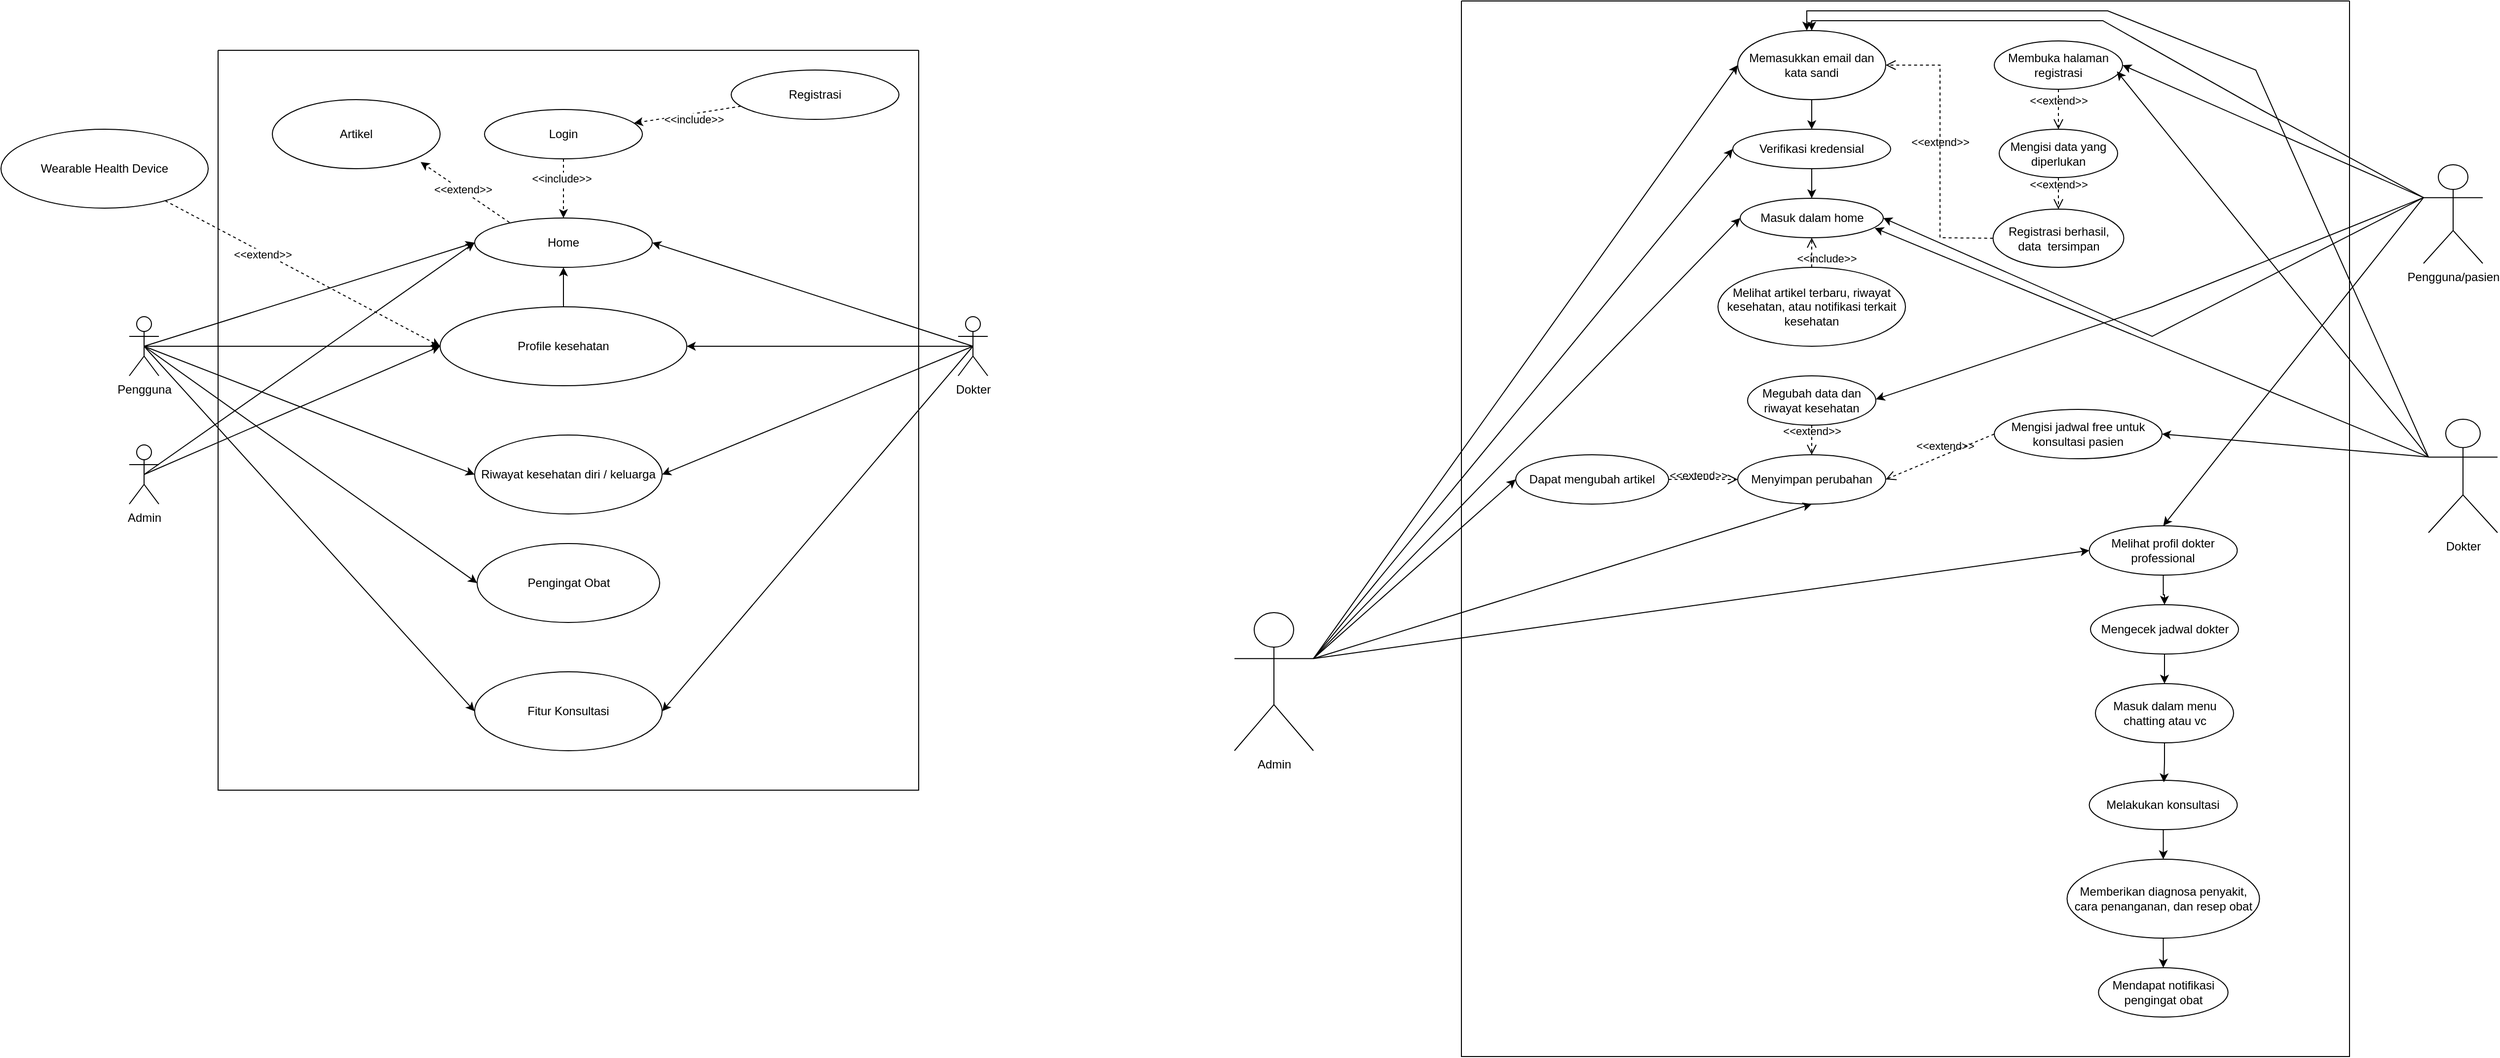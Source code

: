 <mxfile version="24.7.12">
  <diagram name="Page-1" id="B0hmuPbm0VEshT8cctYc">
    <mxGraphModel dx="1412" dy="1705" grid="1" gridSize="10" guides="1" tooltips="1" connect="1" arrows="1" fold="1" page="1" pageScale="1" pageWidth="850" pageHeight="1100" math="0" shadow="0">
      <root>
        <mxCell id="0" />
        <mxCell id="1" parent="0" />
        <mxCell id="uNBusU7-LIBpm6ln_LhO-8" style="rounded=0;orthogonalLoop=1;jettySize=auto;html=1;entryX=0;entryY=0.5;entryDx=0;entryDy=0;exitX=0.5;exitY=0.5;exitDx=0;exitDy=0;exitPerimeter=0;" parent="1" source="uNBusU7-LIBpm6ln_LhO-1" target="uNBusU7-LIBpm6ln_LhO-9" edge="1">
          <mxGeometry relative="1" as="geometry">
            <mxPoint x="170" y="-80" as="sourcePoint" />
          </mxGeometry>
        </mxCell>
        <mxCell id="uNBusU7-LIBpm6ln_LhO-23" style="rounded=0;orthogonalLoop=1;jettySize=auto;html=1;exitX=0.5;exitY=0.5;exitDx=0;exitDy=0;exitPerimeter=0;" parent="1" source="uNBusU7-LIBpm6ln_LhO-1" target="uNBusU7-LIBpm6ln_LhO-17" edge="1">
          <mxGeometry relative="1" as="geometry" />
        </mxCell>
        <mxCell id="uNBusU7-LIBpm6ln_LhO-27" style="rounded=0;orthogonalLoop=1;jettySize=auto;html=1;entryX=0;entryY=0.5;entryDx=0;entryDy=0;exitX=0.5;exitY=0.5;exitDx=0;exitDy=0;exitPerimeter=0;" parent="1" source="uNBusU7-LIBpm6ln_LhO-1" target="uNBusU7-LIBpm6ln_LhO-25" edge="1">
          <mxGeometry relative="1" as="geometry" />
        </mxCell>
        <mxCell id="uNBusU7-LIBpm6ln_LhO-29" style="rounded=0;orthogonalLoop=1;jettySize=auto;html=1;entryX=0;entryY=0.5;entryDx=0;entryDy=0;exitX=0.5;exitY=0.5;exitDx=0;exitDy=0;exitPerimeter=0;" parent="1" source="uNBusU7-LIBpm6ln_LhO-1" target="uNBusU7-LIBpm6ln_LhO-26" edge="1">
          <mxGeometry relative="1" as="geometry" />
        </mxCell>
        <mxCell id="uNBusU7-LIBpm6ln_LhO-31" style="rounded=0;orthogonalLoop=1;jettySize=auto;html=1;entryX=0;entryY=0.5;entryDx=0;entryDy=0;exitX=0.5;exitY=0.5;exitDx=0;exitDy=0;exitPerimeter=0;" parent="1" source="uNBusU7-LIBpm6ln_LhO-1" target="uNBusU7-LIBpm6ln_LhO-24" edge="1">
          <mxGeometry relative="1" as="geometry" />
        </mxCell>
        <mxCell id="uNBusU7-LIBpm6ln_LhO-1" value="Pengguna" style="shape=umlActor;verticalLabelPosition=bottom;verticalAlign=top;html=1;outlineConnect=0;" parent="1" vertex="1">
          <mxGeometry x="140" y="-100" width="30" height="60" as="geometry" />
        </mxCell>
        <mxCell id="uNBusU7-LIBpm6ln_LhO-19" style="rounded=0;orthogonalLoop=1;jettySize=auto;html=1;entryX=0;entryY=0.5;entryDx=0;entryDy=0;exitX=0.5;exitY=0.5;exitDx=0;exitDy=0;exitPerimeter=0;" parent="1" source="uNBusU7-LIBpm6ln_LhO-2" target="uNBusU7-LIBpm6ln_LhO-17" edge="1">
          <mxGeometry relative="1" as="geometry" />
        </mxCell>
        <mxCell id="uNBusU7-LIBpm6ln_LhO-2" value="Admin" style="shape=umlActor;verticalLabelPosition=bottom;verticalAlign=top;html=1;outlineConnect=0;" parent="1" vertex="1">
          <mxGeometry x="140" y="30" width="30" height="60" as="geometry" />
        </mxCell>
        <mxCell id="uNBusU7-LIBpm6ln_LhO-11" style="rounded=0;orthogonalLoop=1;jettySize=auto;html=1;entryX=1;entryY=0.5;entryDx=0;entryDy=0;exitX=0.5;exitY=0.5;exitDx=0;exitDy=0;exitPerimeter=0;" parent="1" source="uNBusU7-LIBpm6ln_LhO-3" target="uNBusU7-LIBpm6ln_LhO-9" edge="1">
          <mxGeometry relative="1" as="geometry" />
        </mxCell>
        <mxCell id="uNBusU7-LIBpm6ln_LhO-20" style="rounded=0;orthogonalLoop=1;jettySize=auto;html=1;entryX=1;entryY=0.5;entryDx=0;entryDy=0;exitX=0.5;exitY=0.5;exitDx=0;exitDy=0;exitPerimeter=0;" parent="1" source="uNBusU7-LIBpm6ln_LhO-3" target="uNBusU7-LIBpm6ln_LhO-17" edge="1">
          <mxGeometry relative="1" as="geometry" />
        </mxCell>
        <mxCell id="uNBusU7-LIBpm6ln_LhO-28" style="rounded=0;orthogonalLoop=1;jettySize=auto;html=1;entryX=1;entryY=0.5;entryDx=0;entryDy=0;exitX=0.5;exitY=0.5;exitDx=0;exitDy=0;exitPerimeter=0;" parent="1" source="uNBusU7-LIBpm6ln_LhO-3" target="uNBusU7-LIBpm6ln_LhO-25" edge="1">
          <mxGeometry relative="1" as="geometry" />
        </mxCell>
        <mxCell id="uNBusU7-LIBpm6ln_LhO-30" style="rounded=0;orthogonalLoop=1;jettySize=auto;html=1;entryX=1;entryY=0.5;entryDx=0;entryDy=0;exitX=0.5;exitY=0.5;exitDx=0;exitDy=0;exitPerimeter=0;" parent="1" source="uNBusU7-LIBpm6ln_LhO-3" target="uNBusU7-LIBpm6ln_LhO-24" edge="1">
          <mxGeometry relative="1" as="geometry" />
        </mxCell>
        <mxCell id="uNBusU7-LIBpm6ln_LhO-3" value="Dokter" style="shape=umlActor;verticalLabelPosition=bottom;verticalAlign=top;html=1;outlineConnect=0;" parent="1" vertex="1">
          <mxGeometry x="980" y="-100" width="30" height="60" as="geometry" />
        </mxCell>
        <mxCell id="uNBusU7-LIBpm6ln_LhO-6" value="" style="swimlane;startSize=0;" parent="1" vertex="1">
          <mxGeometry x="230" y="-370" width="710" height="750" as="geometry" />
        </mxCell>
        <mxCell id="uNBusU7-LIBpm6ln_LhO-12" style="rounded=0;orthogonalLoop=1;jettySize=auto;html=1;dashed=1;" parent="uNBusU7-LIBpm6ln_LhO-6" source="uNBusU7-LIBpm6ln_LhO-7" target="uNBusU7-LIBpm6ln_LhO-9" edge="1">
          <mxGeometry relative="1" as="geometry" />
        </mxCell>
        <mxCell id="uNBusU7-LIBpm6ln_LhO-13" value="&amp;lt;&amp;lt;include&amp;gt;&amp;gt;" style="edgeLabel;html=1;align=center;verticalAlign=middle;resizable=0;points=[];" parent="uNBusU7-LIBpm6ln_LhO-12" vertex="1" connectable="0">
          <mxGeometry x="-0.345" y="-2" relative="1" as="geometry">
            <mxPoint as="offset" />
          </mxGeometry>
        </mxCell>
        <mxCell id="uNBusU7-LIBpm6ln_LhO-7" value="Login" style="ellipse;whiteSpace=wrap;html=1;" parent="uNBusU7-LIBpm6ln_LhO-6" vertex="1">
          <mxGeometry x="270" y="60" width="160" height="50" as="geometry" />
        </mxCell>
        <mxCell id="uNBusU7-LIBpm6ln_LhO-9" value="Home" style="ellipse;whiteSpace=wrap;html=1;" parent="uNBusU7-LIBpm6ln_LhO-6" vertex="1">
          <mxGeometry x="260" y="170" width="180" height="50" as="geometry" />
        </mxCell>
        <mxCell id="uNBusU7-LIBpm6ln_LhO-18" style="rounded=0;orthogonalLoop=1;jettySize=auto;html=1;" parent="uNBusU7-LIBpm6ln_LhO-6" source="uNBusU7-LIBpm6ln_LhO-17" target="uNBusU7-LIBpm6ln_LhO-9" edge="1">
          <mxGeometry relative="1" as="geometry" />
        </mxCell>
        <mxCell id="uNBusU7-LIBpm6ln_LhO-17" value="Profile kesehatan" style="ellipse;whiteSpace=wrap;html=1;" parent="uNBusU7-LIBpm6ln_LhO-6" vertex="1">
          <mxGeometry x="225" y="260" width="250" height="80" as="geometry" />
        </mxCell>
        <mxCell id="uNBusU7-LIBpm6ln_LhO-24" value="Fitur Konsultasi" style="ellipse;whiteSpace=wrap;html=1;" parent="uNBusU7-LIBpm6ln_LhO-6" vertex="1">
          <mxGeometry x="260" y="630" width="190" height="80" as="geometry" />
        </mxCell>
        <mxCell id="uNBusU7-LIBpm6ln_LhO-25" value="Riwayat kesehatan diri / keluarga" style="ellipse;whiteSpace=wrap;html=1;" parent="uNBusU7-LIBpm6ln_LhO-6" vertex="1">
          <mxGeometry x="260" y="390" width="190" height="80" as="geometry" />
        </mxCell>
        <mxCell id="uNBusU7-LIBpm6ln_LhO-26" value="Pengingat Obat" style="ellipse;whiteSpace=wrap;html=1;" parent="uNBusU7-LIBpm6ln_LhO-6" vertex="1">
          <mxGeometry x="262.5" y="500" width="185" height="80" as="geometry" />
        </mxCell>
        <mxCell id="uNBusU7-LIBpm6ln_LhO-14" value="Registrasi" style="ellipse;whiteSpace=wrap;html=1;" parent="uNBusU7-LIBpm6ln_LhO-6" vertex="1">
          <mxGeometry x="520" y="20" width="170" height="50" as="geometry" />
        </mxCell>
        <mxCell id="uNBusU7-LIBpm6ln_LhO-15" style="rounded=0;orthogonalLoop=1;jettySize=auto;html=1;dashed=1;" parent="uNBusU7-LIBpm6ln_LhO-6" source="uNBusU7-LIBpm6ln_LhO-14" target="uNBusU7-LIBpm6ln_LhO-7" edge="1">
          <mxGeometry relative="1" as="geometry" />
        </mxCell>
        <mxCell id="uNBusU7-LIBpm6ln_LhO-16" value="&amp;lt;&amp;lt;include&amp;gt;&amp;gt;" style="edgeLabel;html=1;align=center;verticalAlign=middle;resizable=0;points=[];" parent="uNBusU7-LIBpm6ln_LhO-15" vertex="1" connectable="0">
          <mxGeometry x="-0.101" y="5" relative="1" as="geometry">
            <mxPoint as="offset" />
          </mxGeometry>
        </mxCell>
        <mxCell id="jLb5TBIgQcXXwCUUjgDy-1" value="Artikel" style="ellipse;whiteSpace=wrap;html=1;" parent="uNBusU7-LIBpm6ln_LhO-6" vertex="1">
          <mxGeometry x="55" y="50" width="170" height="70" as="geometry" />
        </mxCell>
        <mxCell id="jLb5TBIgQcXXwCUUjgDy-4" value="" style="endArrow=classic;html=1;rounded=0;entryX=0.884;entryY=0.904;entryDx=0;entryDy=0;entryPerimeter=0;exitX=0.196;exitY=0.09;exitDx=0;exitDy=0;exitPerimeter=0;dashed=1;" parent="uNBusU7-LIBpm6ln_LhO-6" source="uNBusU7-LIBpm6ln_LhO-9" target="jLb5TBIgQcXXwCUUjgDy-1" edge="1">
          <mxGeometry width="50" height="50" relative="1" as="geometry">
            <mxPoint x="290" y="200" as="sourcePoint" />
            <mxPoint x="340" y="150" as="targetPoint" />
          </mxGeometry>
        </mxCell>
        <mxCell id="jLb5TBIgQcXXwCUUjgDy-5" value="&amp;lt;&amp;lt;extend&amp;gt;&amp;gt;" style="edgeLabel;html=1;align=center;verticalAlign=middle;resizable=0;points=[];" parent="jLb5TBIgQcXXwCUUjgDy-4" vertex="1" connectable="0">
          <mxGeometry x="0.071" y="-1" relative="1" as="geometry">
            <mxPoint as="offset" />
          </mxGeometry>
        </mxCell>
        <mxCell id="uNBusU7-LIBpm6ln_LhO-10" style="rounded=0;orthogonalLoop=1;jettySize=auto;html=1;entryX=0;entryY=0.5;entryDx=0;entryDy=0;exitX=0.5;exitY=0.5;exitDx=0;exitDy=0;exitPerimeter=0;" parent="1" source="uNBusU7-LIBpm6ln_LhO-2" target="uNBusU7-LIBpm6ln_LhO-9" edge="1">
          <mxGeometry relative="1" as="geometry" />
        </mxCell>
        <mxCell id="uNBusU7-LIBpm6ln_LhO-33" style="rounded=0;orthogonalLoop=1;jettySize=auto;html=1;entryX=0;entryY=0.5;entryDx=0;entryDy=0;dashed=1;" parent="1" source="uNBusU7-LIBpm6ln_LhO-32" target="uNBusU7-LIBpm6ln_LhO-17" edge="1">
          <mxGeometry relative="1" as="geometry" />
        </mxCell>
        <mxCell id="uNBusU7-LIBpm6ln_LhO-34" value="&amp;lt;&amp;lt;extend&amp;gt;&amp;gt;" style="edgeLabel;html=1;align=center;verticalAlign=middle;resizable=0;points=[];" parent="uNBusU7-LIBpm6ln_LhO-33" vertex="1" connectable="0">
          <mxGeometry x="-0.286" y="-2" relative="1" as="geometry">
            <mxPoint as="offset" />
          </mxGeometry>
        </mxCell>
        <mxCell id="uNBusU7-LIBpm6ln_LhO-32" value="Wearable Health Device" style="ellipse;whiteSpace=wrap;html=1;" parent="1" vertex="1">
          <mxGeometry x="10" y="-290" width="210" height="80" as="geometry" />
        </mxCell>
        <mxCell id="Jb1v0b-SyOkD85FAjSwU-1" value="" style="swimlane;startSize=0;" parent="1" vertex="1">
          <mxGeometry x="1490" y="-420" width="900" height="1070" as="geometry" />
        </mxCell>
        <mxCell id="Jb1v0b-SyOkD85FAjSwU-4" value="Memasukkan email dan kata sandi" style="ellipse;whiteSpace=wrap;html=1;" parent="Jb1v0b-SyOkD85FAjSwU-1" vertex="1">
          <mxGeometry x="280" y="30" width="150" height="70" as="geometry" />
        </mxCell>
        <mxCell id="Jb1v0b-SyOkD85FAjSwU-44" value="" style="edgeStyle=orthogonalEdgeStyle;rounded=0;orthogonalLoop=1;jettySize=auto;html=1;" parent="Jb1v0b-SyOkD85FAjSwU-1" source="Jb1v0b-SyOkD85FAjSwU-5" target="Jb1v0b-SyOkD85FAjSwU-7" edge="1">
          <mxGeometry relative="1" as="geometry" />
        </mxCell>
        <mxCell id="Jb1v0b-SyOkD85FAjSwU-5" value="Verifikasi kredensial" style="ellipse;whiteSpace=wrap;html=1;" parent="Jb1v0b-SyOkD85FAjSwU-1" vertex="1">
          <mxGeometry x="275" y="130" width="160" height="40" as="geometry" />
        </mxCell>
        <mxCell id="Jb1v0b-SyOkD85FAjSwU-7" value="Masuk dalam home" style="ellipse;whiteSpace=wrap;html=1;" parent="Jb1v0b-SyOkD85FAjSwU-1" vertex="1">
          <mxGeometry x="282.5" y="200" width="145" height="40" as="geometry" />
        </mxCell>
        <mxCell id="Jb1v0b-SyOkD85FAjSwU-8" value="Menyimpan perubahan" style="ellipse;whiteSpace=wrap;html=1;" parent="Jb1v0b-SyOkD85FAjSwU-1" vertex="1">
          <mxGeometry x="280" y="460" width="150" height="50" as="geometry" />
        </mxCell>
        <mxCell id="Jb1v0b-SyOkD85FAjSwU-9" value="Melihat artikel terbaru, riwayat kesehatan, atau notifikasi terkait kesehatan" style="ellipse;whiteSpace=wrap;html=1;" parent="Jb1v0b-SyOkD85FAjSwU-1" vertex="1">
          <mxGeometry x="260" y="270" width="190" height="80" as="geometry" />
        </mxCell>
        <mxCell id="Jb1v0b-SyOkD85FAjSwU-10" value="Megubah data dan riwayat kesehatan" style="ellipse;whiteSpace=wrap;html=1;" parent="Jb1v0b-SyOkD85FAjSwU-1" vertex="1">
          <mxGeometry x="290" y="380" width="130" height="50" as="geometry" />
        </mxCell>
        <mxCell id="Jb1v0b-SyOkD85FAjSwU-14" value="Dapat mengubah artikel" style="ellipse;whiteSpace=wrap;html=1;" parent="Jb1v0b-SyOkD85FAjSwU-1" vertex="1">
          <mxGeometry x="55" y="460" width="155" height="50" as="geometry" />
        </mxCell>
        <mxCell id="Jb1v0b-SyOkD85FAjSwU-36" value="" style="endArrow=classic;html=1;rounded=0;entryX=0.5;entryY=0;entryDx=0;entryDy=0;exitX=0.5;exitY=1;exitDx=0;exitDy=0;" parent="Jb1v0b-SyOkD85FAjSwU-1" source="Jb1v0b-SyOkD85FAjSwU-4" target="Jb1v0b-SyOkD85FAjSwU-5" edge="1">
          <mxGeometry width="50" height="50" relative="1" as="geometry">
            <mxPoint x="500" y="270" as="sourcePoint" />
            <mxPoint x="550" y="220" as="targetPoint" />
          </mxGeometry>
        </mxCell>
        <mxCell id="Jb1v0b-SyOkD85FAjSwU-32" value="Mendapat notifikasi pengingat obat" style="ellipse;whiteSpace=wrap;html=1;" parent="Jb1v0b-SyOkD85FAjSwU-1" vertex="1">
          <mxGeometry x="645.63" y="980" width="131.25" height="50" as="geometry" />
        </mxCell>
        <mxCell id="Jb1v0b-SyOkD85FAjSwU-41" value="&lt;div&gt;Registrasi berhasil, data&amp;nbsp; tersimpan&lt;/div&gt;" style="ellipse;whiteSpace=wrap;html=1;" parent="Jb1v0b-SyOkD85FAjSwU-1" vertex="1">
          <mxGeometry x="538.75" y="211" width="132.5" height="59" as="geometry" />
        </mxCell>
        <mxCell id="Jb1v0b-SyOkD85FAjSwU-60" value="&amp;lt;&amp;lt;extend&amp;gt;&amp;gt;" style="endArrow=open;startArrow=none;endFill=0;startFill=0;endSize=8;html=1;verticalAlign=bottom;dashed=1;labelBackgroundColor=none;rounded=0;entryX=1;entryY=0.5;entryDx=0;entryDy=0;exitX=0;exitY=0.5;exitDx=0;exitDy=0;" parent="Jb1v0b-SyOkD85FAjSwU-1" source="Jb1v0b-SyOkD85FAjSwU-41" target="Jb1v0b-SyOkD85FAjSwU-4" edge="1">
          <mxGeometry width="160" relative="1" as="geometry">
            <mxPoint x="485" y="246" as="sourcePoint" />
            <mxPoint x="485" y="286" as="targetPoint" />
            <Array as="points">
              <mxPoint x="485" y="240" />
              <mxPoint x="485" y="65" />
            </Array>
          </mxGeometry>
        </mxCell>
        <mxCell id="f5vNzj1czjKifrLdtFXq-8" value="&amp;lt;&amp;lt;extend&amp;gt;&amp;gt;" style="endArrow=open;startArrow=none;endFill=0;startFill=0;endSize=8;html=1;verticalAlign=bottom;dashed=1;labelBackgroundColor=none;rounded=0;entryX=0.5;entryY=0;entryDx=0;entryDy=0;exitX=0.5;exitY=1;exitDx=0;exitDy=0;" parent="Jb1v0b-SyOkD85FAjSwU-1" source="Jb1v0b-SyOkD85FAjSwU-10" target="Jb1v0b-SyOkD85FAjSwU-8" edge="1">
          <mxGeometry width="160" relative="1" as="geometry">
            <mxPoint x="472.5" y="495" as="sourcePoint" />
            <mxPoint x="350" y="560" as="targetPoint" />
          </mxGeometry>
        </mxCell>
        <mxCell id="f5vNzj1czjKifrLdtFXq-9" value="&amp;lt;&amp;lt;extend&amp;gt;&amp;gt;" style="endArrow=open;startArrow=none;endFill=0;startFill=0;endSize=8;html=1;verticalAlign=bottom;dashed=1;labelBackgroundColor=none;rounded=0;entryX=0;entryY=0.5;entryDx=0;entryDy=0;exitX=1;exitY=0.5;exitDx=0;exitDy=0;" parent="Jb1v0b-SyOkD85FAjSwU-1" source="Jb1v0b-SyOkD85FAjSwU-14" target="Jb1v0b-SyOkD85FAjSwU-8" edge="1">
          <mxGeometry x="-0.143" y="-5" width="160" relative="1" as="geometry">
            <mxPoint x="156.73" y="420" as="sourcePoint" />
            <mxPoint x="156.73" y="530" as="targetPoint" />
            <mxPoint as="offset" />
          </mxGeometry>
        </mxCell>
        <mxCell id="Jb1v0b-SyOkD85FAjSwU-39" value="Membuka halaman registrasi" style="ellipse;whiteSpace=wrap;html=1;" parent="Jb1v0b-SyOkD85FAjSwU-1" vertex="1">
          <mxGeometry x="540" y="40.5" width="130" height="49" as="geometry" />
        </mxCell>
        <mxCell id="Jb1v0b-SyOkD85FAjSwU-40" value="Mengisi data yang diperlukan" style="ellipse;whiteSpace=wrap;html=1;" parent="Jb1v0b-SyOkD85FAjSwU-1" vertex="1">
          <mxGeometry x="545" y="130" width="120" height="49" as="geometry" />
        </mxCell>
        <mxCell id="Jb1v0b-SyOkD85FAjSwU-42" value="&amp;lt;&amp;lt;extend&amp;gt;&amp;gt;" style="endArrow=open;startArrow=none;endFill=0;startFill=0;endSize=8;html=1;verticalAlign=bottom;dashed=1;labelBackgroundColor=none;rounded=0;entryX=0.5;entryY=0;entryDx=0;entryDy=0;exitX=0.5;exitY=1;exitDx=0;exitDy=0;" parent="Jb1v0b-SyOkD85FAjSwU-1" source="Jb1v0b-SyOkD85FAjSwU-39" target="Jb1v0b-SyOkD85FAjSwU-40" edge="1">
          <mxGeometry width="160" relative="1" as="geometry">
            <mxPoint x="460" y="261" as="sourcePoint" />
            <mxPoint x="620" y="261" as="targetPoint" />
          </mxGeometry>
        </mxCell>
        <mxCell id="Jb1v0b-SyOkD85FAjSwU-43" value="&amp;lt;&amp;lt;extend&amp;gt;&amp;gt;" style="endArrow=open;startArrow=none;endFill=0;startFill=0;endSize=8;html=1;verticalAlign=bottom;dashed=1;labelBackgroundColor=none;rounded=0;entryX=0.5;entryY=0;entryDx=0;entryDy=0;exitX=0.5;exitY=1;exitDx=0;exitDy=0;" parent="Jb1v0b-SyOkD85FAjSwU-1" source="Jb1v0b-SyOkD85FAjSwU-40" target="Jb1v0b-SyOkD85FAjSwU-41" edge="1">
          <mxGeometry width="160" relative="1" as="geometry">
            <mxPoint x="615" y="101" as="sourcePoint" />
            <mxPoint x="615" y="141" as="targetPoint" />
            <Array as="points" />
          </mxGeometry>
        </mxCell>
        <mxCell id="f5vNzj1czjKifrLdtFXq-24" value="" style="endArrow=classic;html=1;rounded=0;exitX=0;exitY=0.333;exitDx=0;exitDy=0;exitPerimeter=0;entryX=0.5;entryY=0;entryDx=0;entryDy=0;" parent="Jb1v0b-SyOkD85FAjSwU-1" source="f5vNzj1czjKifrLdtFXq-5" edge="1">
          <mxGeometry width="50" height="50" relative="1" as="geometry">
            <mxPoint x="965" y="402.333" as="sourcePoint" />
            <mxPoint x="350" y="30" as="targetPoint" />
            <Array as="points">
              <mxPoint x="805" y="70" />
              <mxPoint x="655" y="10" />
              <mxPoint x="350" y="10" />
            </Array>
          </mxGeometry>
        </mxCell>
        <mxCell id="Jb1v0b-SyOkD85FAjSwU-61" value="" style="endArrow=classic;html=1;rounded=0;exitX=0;exitY=0.333;exitDx=0;exitDy=0;exitPerimeter=0;entryX=0.5;entryY=0;entryDx=0;entryDy=0;" parent="Jb1v0b-SyOkD85FAjSwU-1" source="Jb1v0b-SyOkD85FAjSwU-19" target="Jb1v0b-SyOkD85FAjSwU-4" edge="1">
          <mxGeometry width="50" height="50" relative="1" as="geometry">
            <mxPoint x="740" y="440" as="sourcePoint" />
            <mxPoint x="790" y="390" as="targetPoint" />
            <Array as="points">
              <mxPoint x="810" y="110" />
              <mxPoint x="650" y="20" />
              <mxPoint x="355" y="20" />
            </Array>
          </mxGeometry>
        </mxCell>
        <mxCell id="f5vNzj1czjKifrLdtFXq-27" value="&amp;lt;&amp;lt;include&amp;gt;&amp;gt;" style="endArrow=open;startArrow=none;endFill=0;startFill=0;endSize=8;html=1;verticalAlign=bottom;dashed=1;labelBackgroundColor=none;rounded=0;entryX=0.5;entryY=1;entryDx=0;entryDy=0;exitX=0.5;exitY=0;exitDx=0;exitDy=0;" parent="Jb1v0b-SyOkD85FAjSwU-1" source="Jb1v0b-SyOkD85FAjSwU-9" target="Jb1v0b-SyOkD85FAjSwU-7" edge="1">
          <mxGeometry x="-1" y="-15" width="160" relative="1" as="geometry">
            <mxPoint x="500" y="295" as="sourcePoint" />
            <mxPoint x="500.36" y="325" as="targetPoint" />
            <Array as="points" />
            <mxPoint as="offset" />
          </mxGeometry>
        </mxCell>
        <mxCell id="f5vNzj1czjKifrLdtFXq-28" value="" style="endArrow=classic;html=1;rounded=0;entryX=1;entryY=0;entryDx=0;entryDy=0;exitX=0;exitY=0.333;exitDx=0;exitDy=0;exitPerimeter=0;" parent="Jb1v0b-SyOkD85FAjSwU-1" source="Jb1v0b-SyOkD85FAjSwU-19" edge="1">
          <mxGeometry width="50" height="50" relative="1" as="geometry">
            <mxPoint x="993.82" y="216.3" as="sourcePoint" />
            <mxPoint x="420.001" y="403.707" as="targetPoint" />
            <Array as="points">
              <mxPoint x="700" y="310" />
            </Array>
          </mxGeometry>
        </mxCell>
        <mxCell id="ToAjwVcvk16CtdkHvAsD-2" value="" style="edgeStyle=orthogonalEdgeStyle;rounded=0;orthogonalLoop=1;jettySize=auto;html=1;" edge="1" parent="Jb1v0b-SyOkD85FAjSwU-1" source="f5vNzj1czjKifrLdtFXq-19" target="f5vNzj1czjKifrLdtFXq-21">
          <mxGeometry relative="1" as="geometry" />
        </mxCell>
        <mxCell id="f5vNzj1czjKifrLdtFXq-19" value="Melakukan konsultasi" style="ellipse;whiteSpace=wrap;html=1;" parent="Jb1v0b-SyOkD85FAjSwU-1" vertex="1">
          <mxGeometry x="636.26" y="790" width="150" height="50" as="geometry" />
        </mxCell>
        <mxCell id="ToAjwVcvk16CtdkHvAsD-3" value="" style="edgeStyle=orthogonalEdgeStyle;rounded=0;orthogonalLoop=1;jettySize=auto;html=1;" edge="1" parent="Jb1v0b-SyOkD85FAjSwU-1" source="f5vNzj1czjKifrLdtFXq-21" target="Jb1v0b-SyOkD85FAjSwU-32">
          <mxGeometry relative="1" as="geometry" />
        </mxCell>
        <mxCell id="f5vNzj1czjKifrLdtFXq-21" value="Memberikan diagnosa penyakit, cara penanganan, dan resep obat" style="ellipse;whiteSpace=wrap;html=1;" parent="Jb1v0b-SyOkD85FAjSwU-1" vertex="1">
          <mxGeometry x="613.76" y="870" width="195" height="80" as="geometry" />
        </mxCell>
        <mxCell id="Jb1v0b-SyOkD85FAjSwU-18" value="Admin" style="shape=umlActor;verticalLabelPosition=bottom;verticalAlign=top;html=1;outlineConnect=0;" parent="1" vertex="1">
          <mxGeometry x="1260" y="200" width="80" height="140" as="geometry" />
        </mxCell>
        <mxCell id="Jb1v0b-SyOkD85FAjSwU-19" value="Pengguna/pasien" style="shape=umlActor;verticalLabelPosition=bottom;verticalAlign=top;html=1;outlineConnect=0;" parent="1" vertex="1">
          <mxGeometry x="2465" y="-254" width="60" height="100" as="geometry" />
        </mxCell>
        <mxCell id="Jb1v0b-SyOkD85FAjSwU-34" value="" style="endArrow=classic;html=1;rounded=0;entryX=1;entryY=0.5;entryDx=0;entryDy=0;exitX=0;exitY=0.333;exitDx=0;exitDy=0;exitPerimeter=0;" parent="1" source="Jb1v0b-SyOkD85FAjSwU-19" target="Jb1v0b-SyOkD85FAjSwU-39" edge="1">
          <mxGeometry width="50" height="50" relative="1" as="geometry">
            <mxPoint x="2020" y="10" as="sourcePoint" />
            <mxPoint x="2160" y="-320" as="targetPoint" />
          </mxGeometry>
        </mxCell>
        <mxCell id="Jb1v0b-SyOkD85FAjSwU-58" value="" style="endArrow=classic;html=1;rounded=0;exitX=1;exitY=0.333;exitDx=0;exitDy=0;exitPerimeter=0;entryX=0;entryY=0.5;entryDx=0;entryDy=0;" parent="1" source="Jb1v0b-SyOkD85FAjSwU-18" target="Jb1v0b-SyOkD85FAjSwU-5" edge="1">
          <mxGeometry width="50" height="50" relative="1" as="geometry">
            <mxPoint x="1940" y="180" as="sourcePoint" />
            <mxPoint x="1990" y="130" as="targetPoint" />
          </mxGeometry>
        </mxCell>
        <mxCell id="Jb1v0b-SyOkD85FAjSwU-59" value="" style="endArrow=classic;html=1;rounded=0;entryX=0;entryY=0.5;entryDx=0;entryDy=0;exitX=1;exitY=0.333;exitDx=0;exitDy=0;exitPerimeter=0;" parent="1" source="Jb1v0b-SyOkD85FAjSwU-18" target="Jb1v0b-SyOkD85FAjSwU-14" edge="1">
          <mxGeometry width="50" height="50" relative="1" as="geometry">
            <mxPoint x="1340" y="250" as="sourcePoint" />
            <mxPoint x="1640" y="-120" as="targetPoint" />
          </mxGeometry>
        </mxCell>
        <mxCell id="f5vNzj1czjKifrLdtFXq-1" value="" style="endArrow=classic;html=1;rounded=0;exitX=1;exitY=0.333;exitDx=0;exitDy=0;exitPerimeter=0;entryX=0;entryY=0.5;entryDx=0;entryDy=0;" parent="1" source="Jb1v0b-SyOkD85FAjSwU-18" target="Jb1v0b-SyOkD85FAjSwU-4" edge="1">
          <mxGeometry width="50" height="50" relative="1" as="geometry">
            <mxPoint x="1990" y="60" as="sourcePoint" />
            <mxPoint x="2040" y="10" as="targetPoint" />
          </mxGeometry>
        </mxCell>
        <mxCell id="f5vNzj1czjKifrLdtFXq-2" value="" style="endArrow=classic;html=1;rounded=0;exitX=1;exitY=0.333;exitDx=0;exitDy=0;exitPerimeter=0;entryX=0;entryY=0.5;entryDx=0;entryDy=0;" parent="1" source="Jb1v0b-SyOkD85FAjSwU-18" target="Jb1v0b-SyOkD85FAjSwU-7" edge="1">
          <mxGeometry width="50" height="50" relative="1" as="geometry">
            <mxPoint x="1990" y="140" as="sourcePoint" />
            <mxPoint x="2040" y="90" as="targetPoint" />
          </mxGeometry>
        </mxCell>
        <mxCell id="f5vNzj1czjKifrLdtFXq-3" value="" style="endArrow=classic;html=1;rounded=0;exitX=1;exitY=0.333;exitDx=0;exitDy=0;exitPerimeter=0;entryX=0.5;entryY=1;entryDx=0;entryDy=0;" parent="1" source="Jb1v0b-SyOkD85FAjSwU-18" target="Jb1v0b-SyOkD85FAjSwU-8" edge="1">
          <mxGeometry width="50" height="50" relative="1" as="geometry">
            <mxPoint x="1990" y="270" as="sourcePoint" />
            <mxPoint x="2040" y="220" as="targetPoint" />
          </mxGeometry>
        </mxCell>
        <mxCell id="f5vNzj1czjKifrLdtFXq-4" value="Mengisi jadwal free untuk konsultasi pasien" style="ellipse;whiteSpace=wrap;html=1;" parent="1" vertex="1">
          <mxGeometry x="2030" y="-6" width="170" height="50" as="geometry" />
        </mxCell>
        <mxCell id="f5vNzj1czjKifrLdtFXq-5" value="Dokter" style="shape=umlActor;verticalLabelPosition=bottom;verticalAlign=top;html=1;outlineConnect=0;" parent="1" vertex="1">
          <mxGeometry x="2470" y="4" width="70" height="115" as="geometry" />
        </mxCell>
        <mxCell id="f5vNzj1czjKifrLdtFXq-6" value="" style="endArrow=classic;html=1;rounded=0;entryX=1;entryY=0.5;entryDx=0;entryDy=0;exitX=0;exitY=0.333;exitDx=0;exitDy=0;exitPerimeter=0;" parent="1" source="f5vNzj1czjKifrLdtFXq-5" target="f5vNzj1czjKifrLdtFXq-4" edge="1">
          <mxGeometry width="50" height="50" relative="1" as="geometry">
            <mxPoint x="1870" y="-136" as="sourcePoint" />
            <mxPoint x="1920" y="-186" as="targetPoint" />
          </mxGeometry>
        </mxCell>
        <mxCell id="f5vNzj1czjKifrLdtFXq-7" value="" style="endArrow=classic;html=1;rounded=0;entryX=0.956;entryY=0.629;entryDx=0;entryDy=0;exitX=0;exitY=0.333;exitDx=0;exitDy=0;exitPerimeter=0;entryPerimeter=0;" parent="1" source="f5vNzj1czjKifrLdtFXq-5" target="Jb1v0b-SyOkD85FAjSwU-39" edge="1">
          <mxGeometry width="50" height="50" relative="1" as="geometry">
            <mxPoint x="2475" y="-211" as="sourcePoint" />
            <mxPoint x="2180" y="-299" as="targetPoint" />
          </mxGeometry>
        </mxCell>
        <mxCell id="f5vNzj1czjKifrLdtFXq-10" value="" style="edgeStyle=orthogonalEdgeStyle;rounded=0;orthogonalLoop=1;jettySize=auto;html=1;" parent="1" source="f5vNzj1czjKifrLdtFXq-11" edge="1">
          <mxGeometry relative="1" as="geometry">
            <mxPoint x="2201.88" y="372" as="targetPoint" />
          </mxGeometry>
        </mxCell>
        <mxCell id="f5vNzj1czjKifrLdtFXq-11" value="Masuk dalam menu chatting atau vc" style="ellipse;whiteSpace=wrap;html=1;" parent="1" vertex="1">
          <mxGeometry x="2132.5" y="272" width="140" height="60" as="geometry" />
        </mxCell>
        <mxCell id="f5vNzj1czjKifrLdtFXq-14" value="" style="edgeStyle=orthogonalEdgeStyle;rounded=0;orthogonalLoop=1;jettySize=auto;html=1;" parent="1" source="f5vNzj1czjKifrLdtFXq-15" target="f5vNzj1czjKifrLdtFXq-17" edge="1">
          <mxGeometry relative="1" as="geometry" />
        </mxCell>
        <mxCell id="f5vNzj1czjKifrLdtFXq-15" value="Melihat profil dokter professional" style="ellipse;whiteSpace=wrap;html=1;" parent="1" vertex="1">
          <mxGeometry x="2126.25" y="112" width="150" height="50" as="geometry" />
        </mxCell>
        <mxCell id="f5vNzj1czjKifrLdtFXq-16" value="" style="edgeStyle=orthogonalEdgeStyle;rounded=0;orthogonalLoop=1;jettySize=auto;html=1;" parent="1" source="f5vNzj1czjKifrLdtFXq-17" target="f5vNzj1czjKifrLdtFXq-11" edge="1">
          <mxGeometry relative="1" as="geometry" />
        </mxCell>
        <mxCell id="f5vNzj1czjKifrLdtFXq-17" value="Mengecek jadwal dokter" style="ellipse;whiteSpace=wrap;html=1;" parent="1" vertex="1">
          <mxGeometry x="2127.5" y="192" width="150" height="50" as="geometry" />
        </mxCell>
        <mxCell id="f5vNzj1czjKifrLdtFXq-25" value="" style="endArrow=classic;html=1;rounded=0;entryX=1;entryY=0.5;entryDx=0;entryDy=0;exitX=0;exitY=0.333;exitDx=0;exitDy=0;exitPerimeter=0;" parent="1" source="Jb1v0b-SyOkD85FAjSwU-19" target="Jb1v0b-SyOkD85FAjSwU-7" edge="1">
          <mxGeometry width="50" height="50" relative="1" as="geometry">
            <mxPoint x="2280" y="-60" as="sourcePoint" />
            <mxPoint x="2330" y="-110" as="targetPoint" />
            <Array as="points">
              <mxPoint x="2190" y="-80" />
            </Array>
          </mxGeometry>
        </mxCell>
        <mxCell id="f5vNzj1czjKifrLdtFXq-26" value="" style="endArrow=classic;html=1;rounded=0;exitX=0;exitY=0.333;exitDx=0;exitDy=0;exitPerimeter=0;entryX=0.94;entryY=0.754;entryDx=0;entryDy=0;entryPerimeter=0;" parent="1" source="f5vNzj1czjKifrLdtFXq-5" target="Jb1v0b-SyOkD85FAjSwU-7" edge="1">
          <mxGeometry width="50" height="50" relative="1" as="geometry">
            <mxPoint x="2468.01" y="54.053" as="sourcePoint" />
            <mxPoint x="1910.0" y="-180.0" as="targetPoint" />
          </mxGeometry>
        </mxCell>
        <mxCell id="f5vNzj1czjKifrLdtFXq-29" value="&amp;lt;&amp;lt;extend&amp;gt;&amp;gt;" style="endArrow=open;startArrow=none;endFill=0;startFill=0;endSize=8;html=1;verticalAlign=bottom;dashed=1;labelBackgroundColor=none;rounded=0;entryX=1;entryY=0.5;entryDx=0;entryDy=0;exitX=0;exitY=0.5;exitDx=0;exitDy=0;" parent="1" source="f5vNzj1czjKifrLdtFXq-4" target="Jb1v0b-SyOkD85FAjSwU-8" edge="1">
          <mxGeometry x="-0.09" width="160" relative="1" as="geometry">
            <mxPoint x="1710" y="75" as="sourcePoint" />
            <mxPoint x="1780" y="75" as="targetPoint" />
            <mxPoint as="offset" />
          </mxGeometry>
        </mxCell>
        <mxCell id="ToAjwVcvk16CtdkHvAsD-1" value="" style="endArrow=classic;html=1;rounded=0;exitX=1;exitY=0.333;exitDx=0;exitDy=0;exitPerimeter=0;entryX=0;entryY=0.5;entryDx=0;entryDy=0;" edge="1" parent="1" source="Jb1v0b-SyOkD85FAjSwU-18" target="f5vNzj1czjKifrLdtFXq-15">
          <mxGeometry width="50" height="50" relative="1" as="geometry">
            <mxPoint x="1350" y="257" as="sourcePoint" />
            <mxPoint x="1855" y="100" as="targetPoint" />
          </mxGeometry>
        </mxCell>
        <mxCell id="ToAjwVcvk16CtdkHvAsD-4" value="" style="endArrow=classic;html=1;rounded=0;entryX=0.5;entryY=0;entryDx=0;entryDy=0;exitX=0;exitY=0.333;exitDx=0;exitDy=0;exitPerimeter=0;" edge="1" parent="1" source="Jb1v0b-SyOkD85FAjSwU-19" target="f5vNzj1czjKifrLdtFXq-15">
          <mxGeometry width="50" height="50" relative="1" as="geometry">
            <mxPoint x="2060" y="90" as="sourcePoint" />
            <mxPoint x="2110" y="40" as="targetPoint" />
          </mxGeometry>
        </mxCell>
      </root>
    </mxGraphModel>
  </diagram>
</mxfile>
